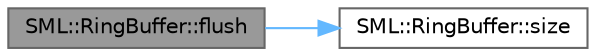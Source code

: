 digraph "SML::RingBuffer::flush"
{
 // LATEX_PDF_SIZE
  bgcolor="transparent";
  edge [fontname=Helvetica,fontsize=10,labelfontname=Helvetica,labelfontsize=10];
  node [fontname=Helvetica,fontsize=10,shape=box,height=0.2,width=0.4];
  rankdir="LR";
  Node1 [id="Node000001",label="SML::RingBuffer::flush",height=0.2,width=0.4,color="gray40", fillcolor="grey60", style="filled", fontcolor="black",tooltip="Flush all data from ring buffer."];
  Node1 -> Node2 [id="edge1_Node000001_Node000002",color="steelblue1",style="solid",tooltip=" "];
  Node2 [id="Node000002",label="SML::RingBuffer::size",height=0.2,width=0.4,color="grey40", fillcolor="white", style="filled",URL="$class_s_m_l_1_1_ring_buffer.html#aeeee0cd4f7f9d60948b22863bb5a160a",tooltip="Get ring buffer size."];
}
